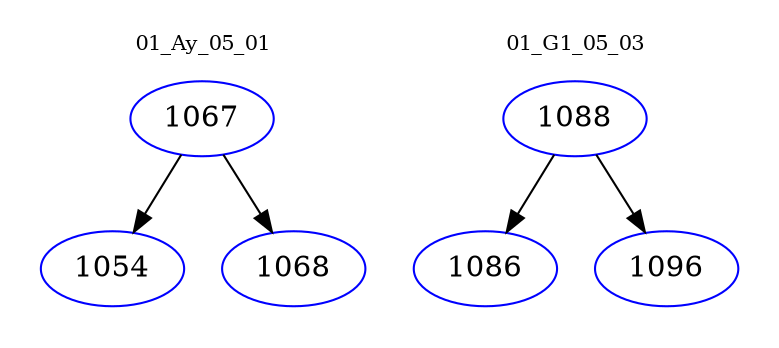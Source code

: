 digraph{
subgraph cluster_0 {
color = white
label = "01_Ay_05_01";
fontsize=10;
T0_1067 [label="1067", color="blue"]
T0_1067 -> T0_1054 [color="black"]
T0_1054 [label="1054", color="blue"]
T0_1067 -> T0_1068 [color="black"]
T0_1068 [label="1068", color="blue"]
}
subgraph cluster_1 {
color = white
label = "01_G1_05_03";
fontsize=10;
T1_1088 [label="1088", color="blue"]
T1_1088 -> T1_1086 [color="black"]
T1_1086 [label="1086", color="blue"]
T1_1088 -> T1_1096 [color="black"]
T1_1096 [label="1096", color="blue"]
}
}
